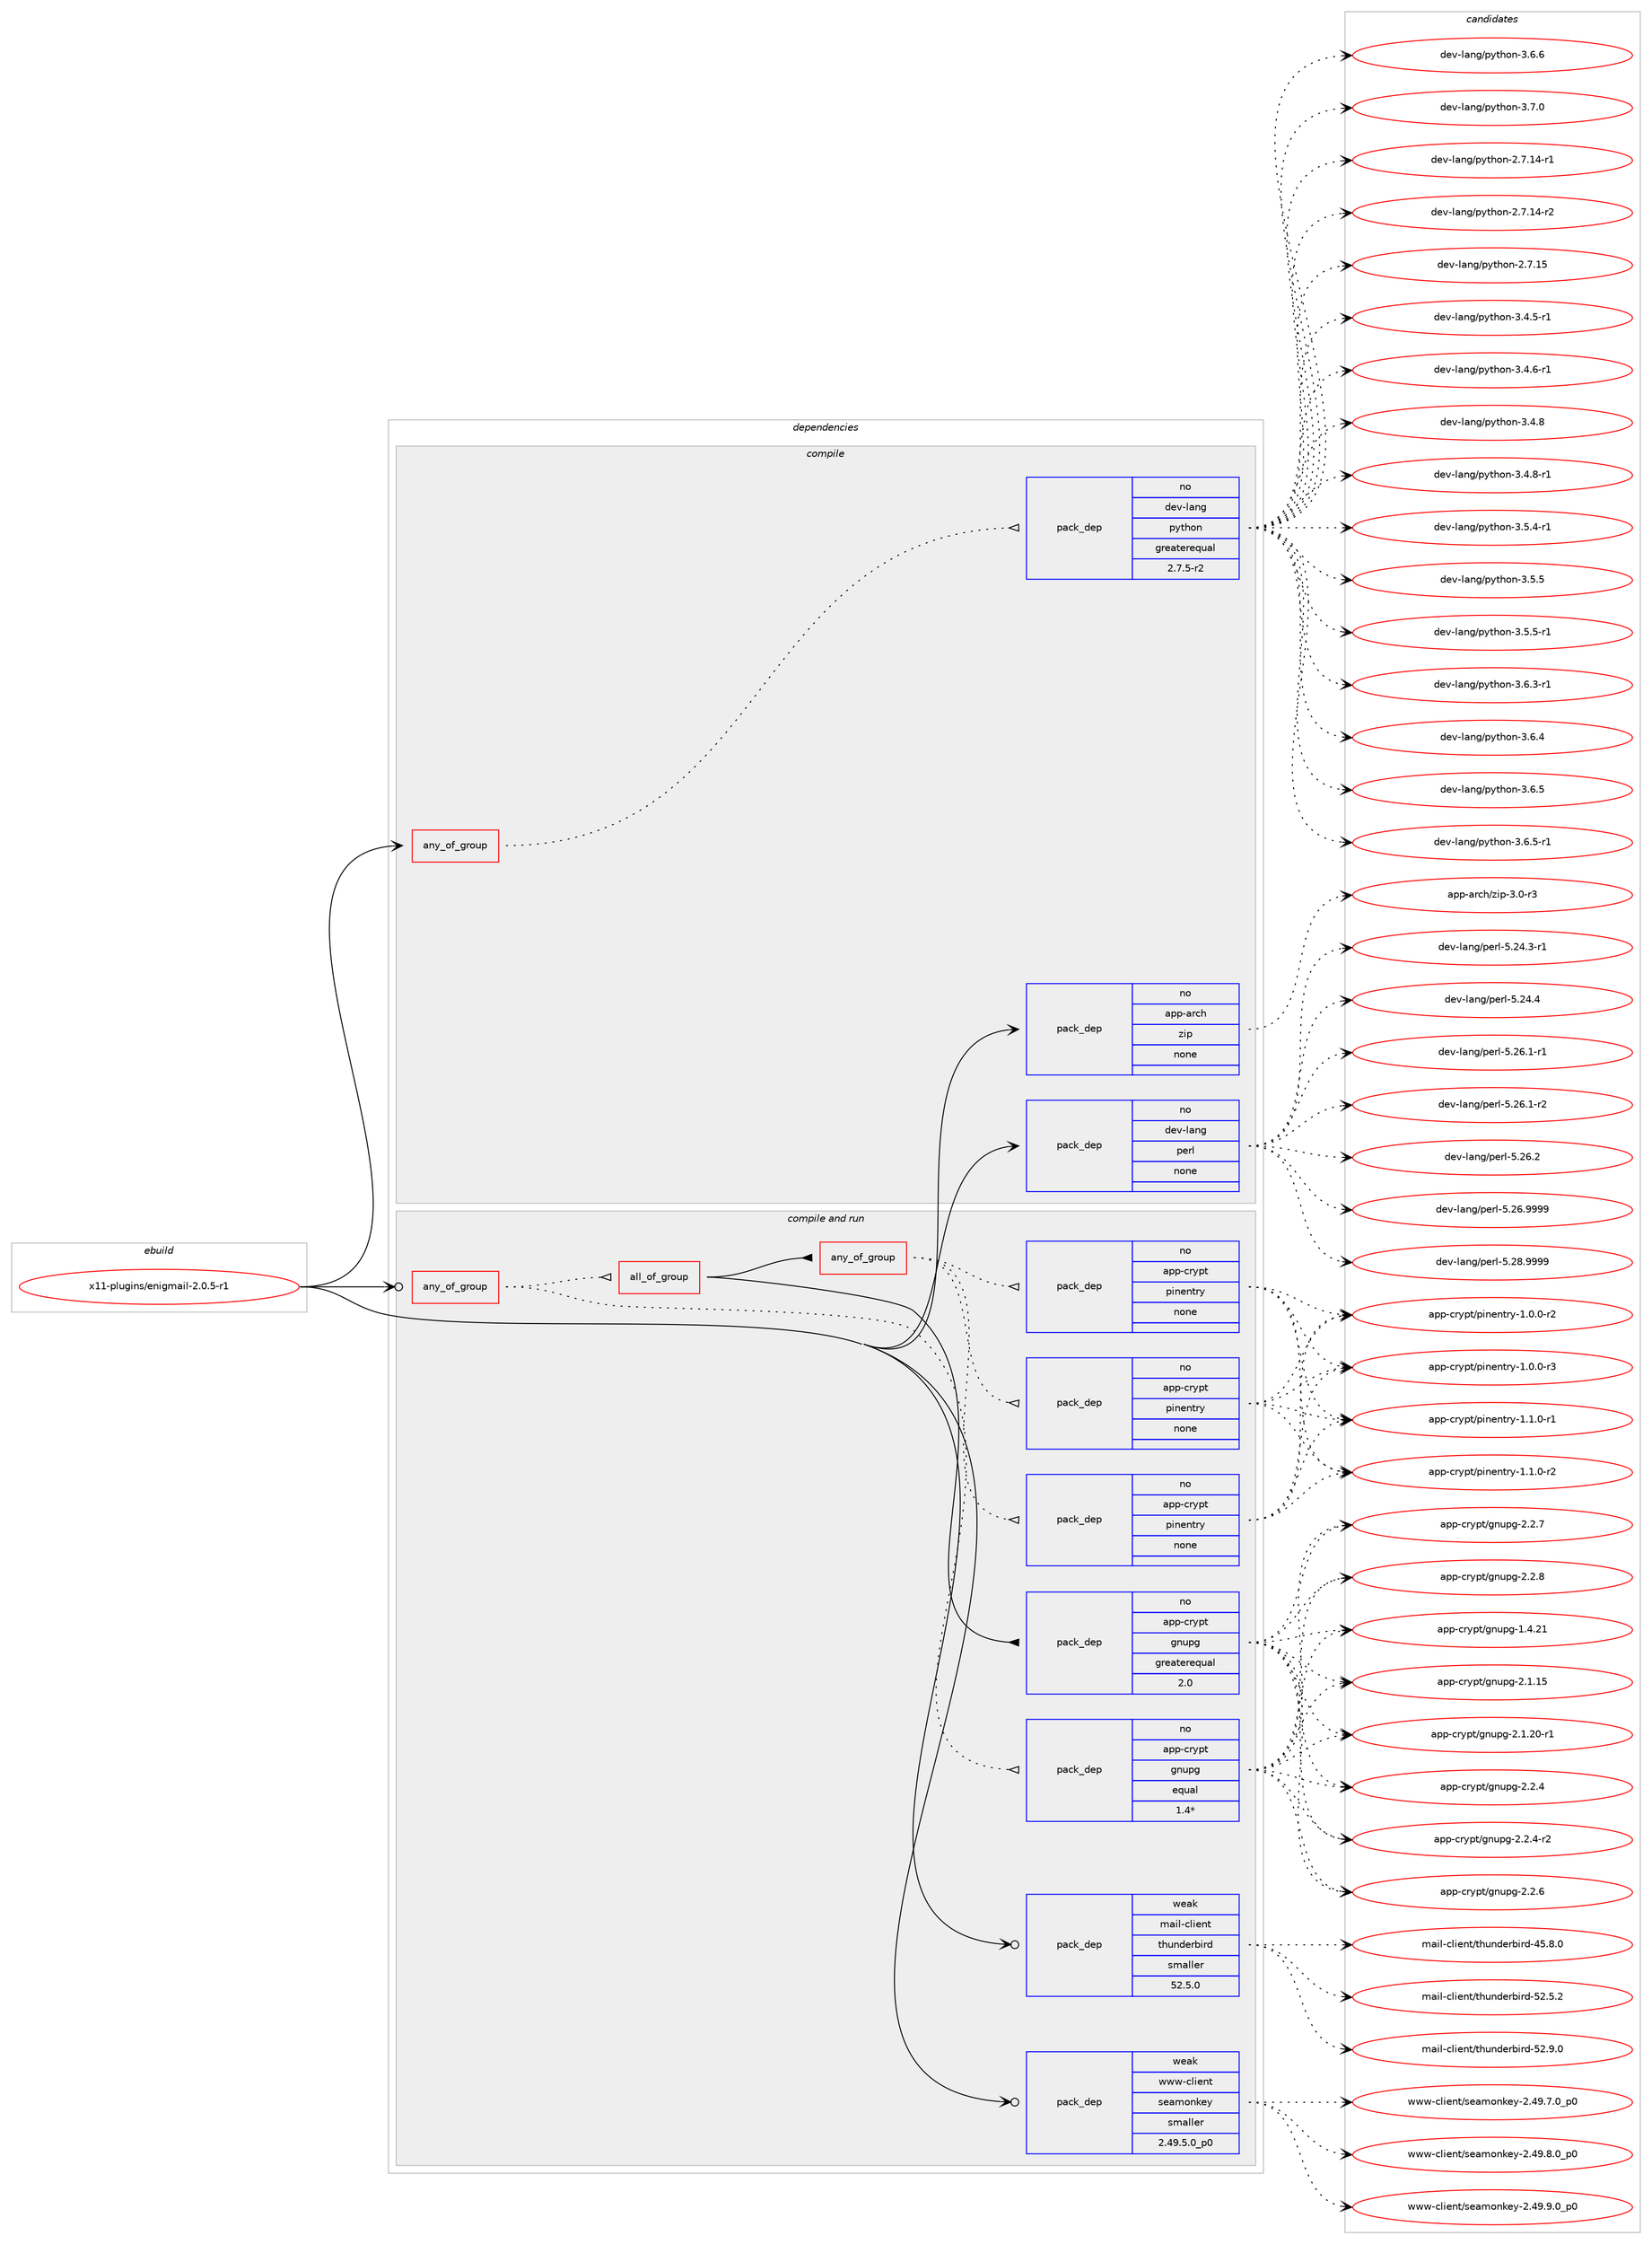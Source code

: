 digraph prolog {

# *************
# Graph options
# *************

newrank=true;
concentrate=true;
compound=true;
graph [rankdir=LR,fontname=Helvetica,fontsize=10,ranksep=1.5];#, ranksep=2.5, nodesep=0.2];
edge  [arrowhead=vee];
node  [fontname=Helvetica,fontsize=10];

# **********
# The ebuild
# **********

subgraph cluster_leftcol {
color=gray;
rank=same;
label=<<i>ebuild</i>>;
id [label="x11-plugins/enigmail-2.0.5-r1", color=red, width=4, href="../x11-plugins/enigmail-2.0.5-r1.svg"];
}

# ****************
# The dependencies
# ****************

subgraph cluster_midcol {
color=gray;
label=<<i>dependencies</i>>;
subgraph cluster_compile {
fillcolor="#eeeeee";
style=filled;
label=<<i>compile</i>>;
subgraph any146 {
dependency9984 [label=<<TABLE BORDER="0" CELLBORDER="1" CELLSPACING="0" CELLPADDING="4"><TR><TD CELLPADDING="10">any_of_group</TD></TR></TABLE>>, shape=none, color=red];subgraph pack7763 {
dependency9985 [label=<<TABLE BORDER="0" CELLBORDER="1" CELLSPACING="0" CELLPADDING="4" WIDTH="220"><TR><TD ROWSPAN="6" CELLPADDING="30">pack_dep</TD></TR><TR><TD WIDTH="110">no</TD></TR><TR><TD>dev-lang</TD></TR><TR><TD>python</TD></TR><TR><TD>greaterequal</TD></TR><TR><TD>2.7.5-r2</TD></TR></TABLE>>, shape=none, color=blue];
}
dependency9984:e -> dependency9985:w [weight=20,style="dotted",arrowhead="oinv"];
}
id:e -> dependency9984:w [weight=20,style="solid",arrowhead="vee"];
subgraph pack7764 {
dependency9986 [label=<<TABLE BORDER="0" CELLBORDER="1" CELLSPACING="0" CELLPADDING="4" WIDTH="220"><TR><TD ROWSPAN="6" CELLPADDING="30">pack_dep</TD></TR><TR><TD WIDTH="110">no</TD></TR><TR><TD>app-arch</TD></TR><TR><TD>zip</TD></TR><TR><TD>none</TD></TR><TR><TD></TD></TR></TABLE>>, shape=none, color=blue];
}
id:e -> dependency9986:w [weight=20,style="solid",arrowhead="vee"];
subgraph pack7765 {
dependency9987 [label=<<TABLE BORDER="0" CELLBORDER="1" CELLSPACING="0" CELLPADDING="4" WIDTH="220"><TR><TD ROWSPAN="6" CELLPADDING="30">pack_dep</TD></TR><TR><TD WIDTH="110">no</TD></TR><TR><TD>dev-lang</TD></TR><TR><TD>perl</TD></TR><TR><TD>none</TD></TR><TR><TD></TD></TR></TABLE>>, shape=none, color=blue];
}
id:e -> dependency9987:w [weight=20,style="solid",arrowhead="vee"];
}
subgraph cluster_compileandrun {
fillcolor="#eeeeee";
style=filled;
label=<<i>compile and run</i>>;
subgraph any147 {
dependency9988 [label=<<TABLE BORDER="0" CELLBORDER="1" CELLSPACING="0" CELLPADDING="4"><TR><TD CELLPADDING="10">any_of_group</TD></TR></TABLE>>, shape=none, color=red];subgraph all17 {
dependency9989 [label=<<TABLE BORDER="0" CELLBORDER="1" CELLSPACING="0" CELLPADDING="4"><TR><TD CELLPADDING="10">all_of_group</TD></TR></TABLE>>, shape=none, color=red];subgraph pack7766 {
dependency9990 [label=<<TABLE BORDER="0" CELLBORDER="1" CELLSPACING="0" CELLPADDING="4" WIDTH="220"><TR><TD ROWSPAN="6" CELLPADDING="30">pack_dep</TD></TR><TR><TD WIDTH="110">no</TD></TR><TR><TD>app-crypt</TD></TR><TR><TD>gnupg</TD></TR><TR><TD>greaterequal</TD></TR><TR><TD>2.0</TD></TR></TABLE>>, shape=none, color=blue];
}
dependency9989:e -> dependency9990:w [weight=20,style="solid",arrowhead="inv"];
subgraph any148 {
dependency9991 [label=<<TABLE BORDER="0" CELLBORDER="1" CELLSPACING="0" CELLPADDING="4"><TR><TD CELLPADDING="10">any_of_group</TD></TR></TABLE>>, shape=none, color=red];subgraph pack7767 {
dependency9992 [label=<<TABLE BORDER="0" CELLBORDER="1" CELLSPACING="0" CELLPADDING="4" WIDTH="220"><TR><TD ROWSPAN="6" CELLPADDING="30">pack_dep</TD></TR><TR><TD WIDTH="110">no</TD></TR><TR><TD>app-crypt</TD></TR><TR><TD>pinentry</TD></TR><TR><TD>none</TD></TR><TR><TD></TD></TR></TABLE>>, shape=none, color=blue];
}
dependency9991:e -> dependency9992:w [weight=20,style="dotted",arrowhead="oinv"];
subgraph pack7768 {
dependency9993 [label=<<TABLE BORDER="0" CELLBORDER="1" CELLSPACING="0" CELLPADDING="4" WIDTH="220"><TR><TD ROWSPAN="6" CELLPADDING="30">pack_dep</TD></TR><TR><TD WIDTH="110">no</TD></TR><TR><TD>app-crypt</TD></TR><TR><TD>pinentry</TD></TR><TR><TD>none</TD></TR><TR><TD></TD></TR></TABLE>>, shape=none, color=blue];
}
dependency9991:e -> dependency9993:w [weight=20,style="dotted",arrowhead="oinv"];
subgraph pack7769 {
dependency9994 [label=<<TABLE BORDER="0" CELLBORDER="1" CELLSPACING="0" CELLPADDING="4" WIDTH="220"><TR><TD ROWSPAN="6" CELLPADDING="30">pack_dep</TD></TR><TR><TD WIDTH="110">no</TD></TR><TR><TD>app-crypt</TD></TR><TR><TD>pinentry</TD></TR><TR><TD>none</TD></TR><TR><TD></TD></TR></TABLE>>, shape=none, color=blue];
}
dependency9991:e -> dependency9994:w [weight=20,style="dotted",arrowhead="oinv"];
}
dependency9989:e -> dependency9991:w [weight=20,style="solid",arrowhead="inv"];
}
dependency9988:e -> dependency9989:w [weight=20,style="dotted",arrowhead="oinv"];
subgraph pack7770 {
dependency9995 [label=<<TABLE BORDER="0" CELLBORDER="1" CELLSPACING="0" CELLPADDING="4" WIDTH="220"><TR><TD ROWSPAN="6" CELLPADDING="30">pack_dep</TD></TR><TR><TD WIDTH="110">no</TD></TR><TR><TD>app-crypt</TD></TR><TR><TD>gnupg</TD></TR><TR><TD>equal</TD></TR><TR><TD>1.4*</TD></TR></TABLE>>, shape=none, color=blue];
}
dependency9988:e -> dependency9995:w [weight=20,style="dotted",arrowhead="oinv"];
}
id:e -> dependency9988:w [weight=20,style="solid",arrowhead="odotvee"];
subgraph pack7771 {
dependency9996 [label=<<TABLE BORDER="0" CELLBORDER="1" CELLSPACING="0" CELLPADDING="4" WIDTH="220"><TR><TD ROWSPAN="6" CELLPADDING="30">pack_dep</TD></TR><TR><TD WIDTH="110">weak</TD></TR><TR><TD>mail-client</TD></TR><TR><TD>thunderbird</TD></TR><TR><TD>smaller</TD></TR><TR><TD>52.5.0</TD></TR></TABLE>>, shape=none, color=blue];
}
id:e -> dependency9996:w [weight=20,style="solid",arrowhead="odotvee"];
subgraph pack7772 {
dependency9997 [label=<<TABLE BORDER="0" CELLBORDER="1" CELLSPACING="0" CELLPADDING="4" WIDTH="220"><TR><TD ROWSPAN="6" CELLPADDING="30">pack_dep</TD></TR><TR><TD WIDTH="110">weak</TD></TR><TR><TD>www-client</TD></TR><TR><TD>seamonkey</TD></TR><TR><TD>smaller</TD></TR><TR><TD>2.49.5.0_p0</TD></TR></TABLE>>, shape=none, color=blue];
}
id:e -> dependency9997:w [weight=20,style="solid",arrowhead="odotvee"];
}
subgraph cluster_run {
fillcolor="#eeeeee";
style=filled;
label=<<i>run</i>>;
}
}

# **************
# The candidates
# **************

subgraph cluster_choices {
rank=same;
color=gray;
label=<<i>candidates</i>>;

subgraph choice7763 {
color=black;
nodesep=1;
choice100101118451089711010347112121116104111110455046554649524511449 [label="dev-lang/python-2.7.14-r1", color=red, width=4,href="../dev-lang/python-2.7.14-r1.svg"];
choice100101118451089711010347112121116104111110455046554649524511450 [label="dev-lang/python-2.7.14-r2", color=red, width=4,href="../dev-lang/python-2.7.14-r2.svg"];
choice10010111845108971101034711212111610411111045504655464953 [label="dev-lang/python-2.7.15", color=red, width=4,href="../dev-lang/python-2.7.15.svg"];
choice1001011184510897110103471121211161041111104551465246534511449 [label="dev-lang/python-3.4.5-r1", color=red, width=4,href="../dev-lang/python-3.4.5-r1.svg"];
choice1001011184510897110103471121211161041111104551465246544511449 [label="dev-lang/python-3.4.6-r1", color=red, width=4,href="../dev-lang/python-3.4.6-r1.svg"];
choice100101118451089711010347112121116104111110455146524656 [label="dev-lang/python-3.4.8", color=red, width=4,href="../dev-lang/python-3.4.8.svg"];
choice1001011184510897110103471121211161041111104551465246564511449 [label="dev-lang/python-3.4.8-r1", color=red, width=4,href="../dev-lang/python-3.4.8-r1.svg"];
choice1001011184510897110103471121211161041111104551465346524511449 [label="dev-lang/python-3.5.4-r1", color=red, width=4,href="../dev-lang/python-3.5.4-r1.svg"];
choice100101118451089711010347112121116104111110455146534653 [label="dev-lang/python-3.5.5", color=red, width=4,href="../dev-lang/python-3.5.5.svg"];
choice1001011184510897110103471121211161041111104551465346534511449 [label="dev-lang/python-3.5.5-r1", color=red, width=4,href="../dev-lang/python-3.5.5-r1.svg"];
choice1001011184510897110103471121211161041111104551465446514511449 [label="dev-lang/python-3.6.3-r1", color=red, width=4,href="../dev-lang/python-3.6.3-r1.svg"];
choice100101118451089711010347112121116104111110455146544652 [label="dev-lang/python-3.6.4", color=red, width=4,href="../dev-lang/python-3.6.4.svg"];
choice100101118451089711010347112121116104111110455146544653 [label="dev-lang/python-3.6.5", color=red, width=4,href="../dev-lang/python-3.6.5.svg"];
choice1001011184510897110103471121211161041111104551465446534511449 [label="dev-lang/python-3.6.5-r1", color=red, width=4,href="../dev-lang/python-3.6.5-r1.svg"];
choice100101118451089711010347112121116104111110455146544654 [label="dev-lang/python-3.6.6", color=red, width=4,href="../dev-lang/python-3.6.6.svg"];
choice100101118451089711010347112121116104111110455146554648 [label="dev-lang/python-3.7.0", color=red, width=4,href="../dev-lang/python-3.7.0.svg"];
dependency9985:e -> choice100101118451089711010347112121116104111110455046554649524511449:w [style=dotted,weight="100"];
dependency9985:e -> choice100101118451089711010347112121116104111110455046554649524511450:w [style=dotted,weight="100"];
dependency9985:e -> choice10010111845108971101034711212111610411111045504655464953:w [style=dotted,weight="100"];
dependency9985:e -> choice1001011184510897110103471121211161041111104551465246534511449:w [style=dotted,weight="100"];
dependency9985:e -> choice1001011184510897110103471121211161041111104551465246544511449:w [style=dotted,weight="100"];
dependency9985:e -> choice100101118451089711010347112121116104111110455146524656:w [style=dotted,weight="100"];
dependency9985:e -> choice1001011184510897110103471121211161041111104551465246564511449:w [style=dotted,weight="100"];
dependency9985:e -> choice1001011184510897110103471121211161041111104551465346524511449:w [style=dotted,weight="100"];
dependency9985:e -> choice100101118451089711010347112121116104111110455146534653:w [style=dotted,weight="100"];
dependency9985:e -> choice1001011184510897110103471121211161041111104551465346534511449:w [style=dotted,weight="100"];
dependency9985:e -> choice1001011184510897110103471121211161041111104551465446514511449:w [style=dotted,weight="100"];
dependency9985:e -> choice100101118451089711010347112121116104111110455146544652:w [style=dotted,weight="100"];
dependency9985:e -> choice100101118451089711010347112121116104111110455146544653:w [style=dotted,weight="100"];
dependency9985:e -> choice1001011184510897110103471121211161041111104551465446534511449:w [style=dotted,weight="100"];
dependency9985:e -> choice100101118451089711010347112121116104111110455146544654:w [style=dotted,weight="100"];
dependency9985:e -> choice100101118451089711010347112121116104111110455146554648:w [style=dotted,weight="100"];
}
subgraph choice7764 {
color=black;
nodesep=1;
choice9711211245971149910447122105112455146484511451 [label="app-arch/zip-3.0-r3", color=red, width=4,href="../app-arch/zip-3.0-r3.svg"];
dependency9986:e -> choice9711211245971149910447122105112455146484511451:w [style=dotted,weight="100"];
}
subgraph choice7765 {
color=black;
nodesep=1;
choice100101118451089711010347112101114108455346505246514511449 [label="dev-lang/perl-5.24.3-r1", color=red, width=4,href="../dev-lang/perl-5.24.3-r1.svg"];
choice10010111845108971101034711210111410845534650524652 [label="dev-lang/perl-5.24.4", color=red, width=4,href="../dev-lang/perl-5.24.4.svg"];
choice100101118451089711010347112101114108455346505446494511449 [label="dev-lang/perl-5.26.1-r1", color=red, width=4,href="../dev-lang/perl-5.26.1-r1.svg"];
choice100101118451089711010347112101114108455346505446494511450 [label="dev-lang/perl-5.26.1-r2", color=red, width=4,href="../dev-lang/perl-5.26.1-r2.svg"];
choice10010111845108971101034711210111410845534650544650 [label="dev-lang/perl-5.26.2", color=red, width=4,href="../dev-lang/perl-5.26.2.svg"];
choice10010111845108971101034711210111410845534650544657575757 [label="dev-lang/perl-5.26.9999", color=red, width=4,href="../dev-lang/perl-5.26.9999.svg"];
choice10010111845108971101034711210111410845534650564657575757 [label="dev-lang/perl-5.28.9999", color=red, width=4,href="../dev-lang/perl-5.28.9999.svg"];
dependency9987:e -> choice100101118451089711010347112101114108455346505246514511449:w [style=dotted,weight="100"];
dependency9987:e -> choice10010111845108971101034711210111410845534650524652:w [style=dotted,weight="100"];
dependency9987:e -> choice100101118451089711010347112101114108455346505446494511449:w [style=dotted,weight="100"];
dependency9987:e -> choice100101118451089711010347112101114108455346505446494511450:w [style=dotted,weight="100"];
dependency9987:e -> choice10010111845108971101034711210111410845534650544650:w [style=dotted,weight="100"];
dependency9987:e -> choice10010111845108971101034711210111410845534650544657575757:w [style=dotted,weight="100"];
dependency9987:e -> choice10010111845108971101034711210111410845534650564657575757:w [style=dotted,weight="100"];
}
subgraph choice7766 {
color=black;
nodesep=1;
choice9711211245991141211121164710311011711210345494652465049 [label="app-crypt/gnupg-1.4.21", color=red, width=4,href="../app-crypt/gnupg-1.4.21.svg"];
choice9711211245991141211121164710311011711210345504649464953 [label="app-crypt/gnupg-2.1.15", color=red, width=4,href="../app-crypt/gnupg-2.1.15.svg"];
choice97112112459911412111211647103110117112103455046494650484511449 [label="app-crypt/gnupg-2.1.20-r1", color=red, width=4,href="../app-crypt/gnupg-2.1.20-r1.svg"];
choice97112112459911412111211647103110117112103455046504652 [label="app-crypt/gnupg-2.2.4", color=red, width=4,href="../app-crypt/gnupg-2.2.4.svg"];
choice971121124599114121112116471031101171121034550465046524511450 [label="app-crypt/gnupg-2.2.4-r2", color=red, width=4,href="../app-crypt/gnupg-2.2.4-r2.svg"];
choice97112112459911412111211647103110117112103455046504654 [label="app-crypt/gnupg-2.2.6", color=red, width=4,href="../app-crypt/gnupg-2.2.6.svg"];
choice97112112459911412111211647103110117112103455046504655 [label="app-crypt/gnupg-2.2.7", color=red, width=4,href="../app-crypt/gnupg-2.2.7.svg"];
choice97112112459911412111211647103110117112103455046504656 [label="app-crypt/gnupg-2.2.8", color=red, width=4,href="../app-crypt/gnupg-2.2.8.svg"];
dependency9990:e -> choice9711211245991141211121164710311011711210345494652465049:w [style=dotted,weight="100"];
dependency9990:e -> choice9711211245991141211121164710311011711210345504649464953:w [style=dotted,weight="100"];
dependency9990:e -> choice97112112459911412111211647103110117112103455046494650484511449:w [style=dotted,weight="100"];
dependency9990:e -> choice97112112459911412111211647103110117112103455046504652:w [style=dotted,weight="100"];
dependency9990:e -> choice971121124599114121112116471031101171121034550465046524511450:w [style=dotted,weight="100"];
dependency9990:e -> choice97112112459911412111211647103110117112103455046504654:w [style=dotted,weight="100"];
dependency9990:e -> choice97112112459911412111211647103110117112103455046504655:w [style=dotted,weight="100"];
dependency9990:e -> choice97112112459911412111211647103110117112103455046504656:w [style=dotted,weight="100"];
}
subgraph choice7767 {
color=black;
nodesep=1;
choice971121124599114121112116471121051101011101161141214549464846484511450 [label="app-crypt/pinentry-1.0.0-r2", color=red, width=4,href="../app-crypt/pinentry-1.0.0-r2.svg"];
choice971121124599114121112116471121051101011101161141214549464846484511451 [label="app-crypt/pinentry-1.0.0-r3", color=red, width=4,href="../app-crypt/pinentry-1.0.0-r3.svg"];
choice971121124599114121112116471121051101011101161141214549464946484511449 [label="app-crypt/pinentry-1.1.0-r1", color=red, width=4,href="../app-crypt/pinentry-1.1.0-r1.svg"];
choice971121124599114121112116471121051101011101161141214549464946484511450 [label="app-crypt/pinentry-1.1.0-r2", color=red, width=4,href="../app-crypt/pinentry-1.1.0-r2.svg"];
dependency9992:e -> choice971121124599114121112116471121051101011101161141214549464846484511450:w [style=dotted,weight="100"];
dependency9992:e -> choice971121124599114121112116471121051101011101161141214549464846484511451:w [style=dotted,weight="100"];
dependency9992:e -> choice971121124599114121112116471121051101011101161141214549464946484511449:w [style=dotted,weight="100"];
dependency9992:e -> choice971121124599114121112116471121051101011101161141214549464946484511450:w [style=dotted,weight="100"];
}
subgraph choice7768 {
color=black;
nodesep=1;
choice971121124599114121112116471121051101011101161141214549464846484511450 [label="app-crypt/pinentry-1.0.0-r2", color=red, width=4,href="../app-crypt/pinentry-1.0.0-r2.svg"];
choice971121124599114121112116471121051101011101161141214549464846484511451 [label="app-crypt/pinentry-1.0.0-r3", color=red, width=4,href="../app-crypt/pinentry-1.0.0-r3.svg"];
choice971121124599114121112116471121051101011101161141214549464946484511449 [label="app-crypt/pinentry-1.1.0-r1", color=red, width=4,href="../app-crypt/pinentry-1.1.0-r1.svg"];
choice971121124599114121112116471121051101011101161141214549464946484511450 [label="app-crypt/pinentry-1.1.0-r2", color=red, width=4,href="../app-crypt/pinentry-1.1.0-r2.svg"];
dependency9993:e -> choice971121124599114121112116471121051101011101161141214549464846484511450:w [style=dotted,weight="100"];
dependency9993:e -> choice971121124599114121112116471121051101011101161141214549464846484511451:w [style=dotted,weight="100"];
dependency9993:e -> choice971121124599114121112116471121051101011101161141214549464946484511449:w [style=dotted,weight="100"];
dependency9993:e -> choice971121124599114121112116471121051101011101161141214549464946484511450:w [style=dotted,weight="100"];
}
subgraph choice7769 {
color=black;
nodesep=1;
choice971121124599114121112116471121051101011101161141214549464846484511450 [label="app-crypt/pinentry-1.0.0-r2", color=red, width=4,href="../app-crypt/pinentry-1.0.0-r2.svg"];
choice971121124599114121112116471121051101011101161141214549464846484511451 [label="app-crypt/pinentry-1.0.0-r3", color=red, width=4,href="../app-crypt/pinentry-1.0.0-r3.svg"];
choice971121124599114121112116471121051101011101161141214549464946484511449 [label="app-crypt/pinentry-1.1.0-r1", color=red, width=4,href="../app-crypt/pinentry-1.1.0-r1.svg"];
choice971121124599114121112116471121051101011101161141214549464946484511450 [label="app-crypt/pinentry-1.1.0-r2", color=red, width=4,href="../app-crypt/pinentry-1.1.0-r2.svg"];
dependency9994:e -> choice971121124599114121112116471121051101011101161141214549464846484511450:w [style=dotted,weight="100"];
dependency9994:e -> choice971121124599114121112116471121051101011101161141214549464846484511451:w [style=dotted,weight="100"];
dependency9994:e -> choice971121124599114121112116471121051101011101161141214549464946484511449:w [style=dotted,weight="100"];
dependency9994:e -> choice971121124599114121112116471121051101011101161141214549464946484511450:w [style=dotted,weight="100"];
}
subgraph choice7770 {
color=black;
nodesep=1;
choice9711211245991141211121164710311011711210345494652465049 [label="app-crypt/gnupg-1.4.21", color=red, width=4,href="../app-crypt/gnupg-1.4.21.svg"];
choice9711211245991141211121164710311011711210345504649464953 [label="app-crypt/gnupg-2.1.15", color=red, width=4,href="../app-crypt/gnupg-2.1.15.svg"];
choice97112112459911412111211647103110117112103455046494650484511449 [label="app-crypt/gnupg-2.1.20-r1", color=red, width=4,href="../app-crypt/gnupg-2.1.20-r1.svg"];
choice97112112459911412111211647103110117112103455046504652 [label="app-crypt/gnupg-2.2.4", color=red, width=4,href="../app-crypt/gnupg-2.2.4.svg"];
choice971121124599114121112116471031101171121034550465046524511450 [label="app-crypt/gnupg-2.2.4-r2", color=red, width=4,href="../app-crypt/gnupg-2.2.4-r2.svg"];
choice97112112459911412111211647103110117112103455046504654 [label="app-crypt/gnupg-2.2.6", color=red, width=4,href="../app-crypt/gnupg-2.2.6.svg"];
choice97112112459911412111211647103110117112103455046504655 [label="app-crypt/gnupg-2.2.7", color=red, width=4,href="../app-crypt/gnupg-2.2.7.svg"];
choice97112112459911412111211647103110117112103455046504656 [label="app-crypt/gnupg-2.2.8", color=red, width=4,href="../app-crypt/gnupg-2.2.8.svg"];
dependency9995:e -> choice9711211245991141211121164710311011711210345494652465049:w [style=dotted,weight="100"];
dependency9995:e -> choice9711211245991141211121164710311011711210345504649464953:w [style=dotted,weight="100"];
dependency9995:e -> choice97112112459911412111211647103110117112103455046494650484511449:w [style=dotted,weight="100"];
dependency9995:e -> choice97112112459911412111211647103110117112103455046504652:w [style=dotted,weight="100"];
dependency9995:e -> choice971121124599114121112116471031101171121034550465046524511450:w [style=dotted,weight="100"];
dependency9995:e -> choice97112112459911412111211647103110117112103455046504654:w [style=dotted,weight="100"];
dependency9995:e -> choice97112112459911412111211647103110117112103455046504655:w [style=dotted,weight="100"];
dependency9995:e -> choice97112112459911412111211647103110117112103455046504656:w [style=dotted,weight="100"];
}
subgraph choice7771 {
color=black;
nodesep=1;
choice109971051084599108105101110116471161041171101001011149810511410045525346564648 [label="mail-client/thunderbird-45.8.0", color=red, width=4,href="../mail-client/thunderbird-45.8.0.svg"];
choice109971051084599108105101110116471161041171101001011149810511410045535046534650 [label="mail-client/thunderbird-52.5.2", color=red, width=4,href="../mail-client/thunderbird-52.5.2.svg"];
choice109971051084599108105101110116471161041171101001011149810511410045535046574648 [label="mail-client/thunderbird-52.9.0", color=red, width=4,href="../mail-client/thunderbird-52.9.0.svg"];
dependency9996:e -> choice109971051084599108105101110116471161041171101001011149810511410045525346564648:w [style=dotted,weight="100"];
dependency9996:e -> choice109971051084599108105101110116471161041171101001011149810511410045535046534650:w [style=dotted,weight="100"];
dependency9996:e -> choice109971051084599108105101110116471161041171101001011149810511410045535046574648:w [style=dotted,weight="100"];
}
subgraph choice7772 {
color=black;
nodesep=1;
choice119119119459910810510111011647115101971091111101071011214550465257465546489511248 [label="www-client/seamonkey-2.49.7.0_p0", color=red, width=4,href="../www-client/seamonkey-2.49.7.0_p0.svg"];
choice119119119459910810510111011647115101971091111101071011214550465257465646489511248 [label="www-client/seamonkey-2.49.8.0_p0", color=red, width=4,href="../www-client/seamonkey-2.49.8.0_p0.svg"];
choice119119119459910810510111011647115101971091111101071011214550465257465746489511248 [label="www-client/seamonkey-2.49.9.0_p0", color=red, width=4,href="../www-client/seamonkey-2.49.9.0_p0.svg"];
dependency9997:e -> choice119119119459910810510111011647115101971091111101071011214550465257465546489511248:w [style=dotted,weight="100"];
dependency9997:e -> choice119119119459910810510111011647115101971091111101071011214550465257465646489511248:w [style=dotted,weight="100"];
dependency9997:e -> choice119119119459910810510111011647115101971091111101071011214550465257465746489511248:w [style=dotted,weight="100"];
}
}

}
